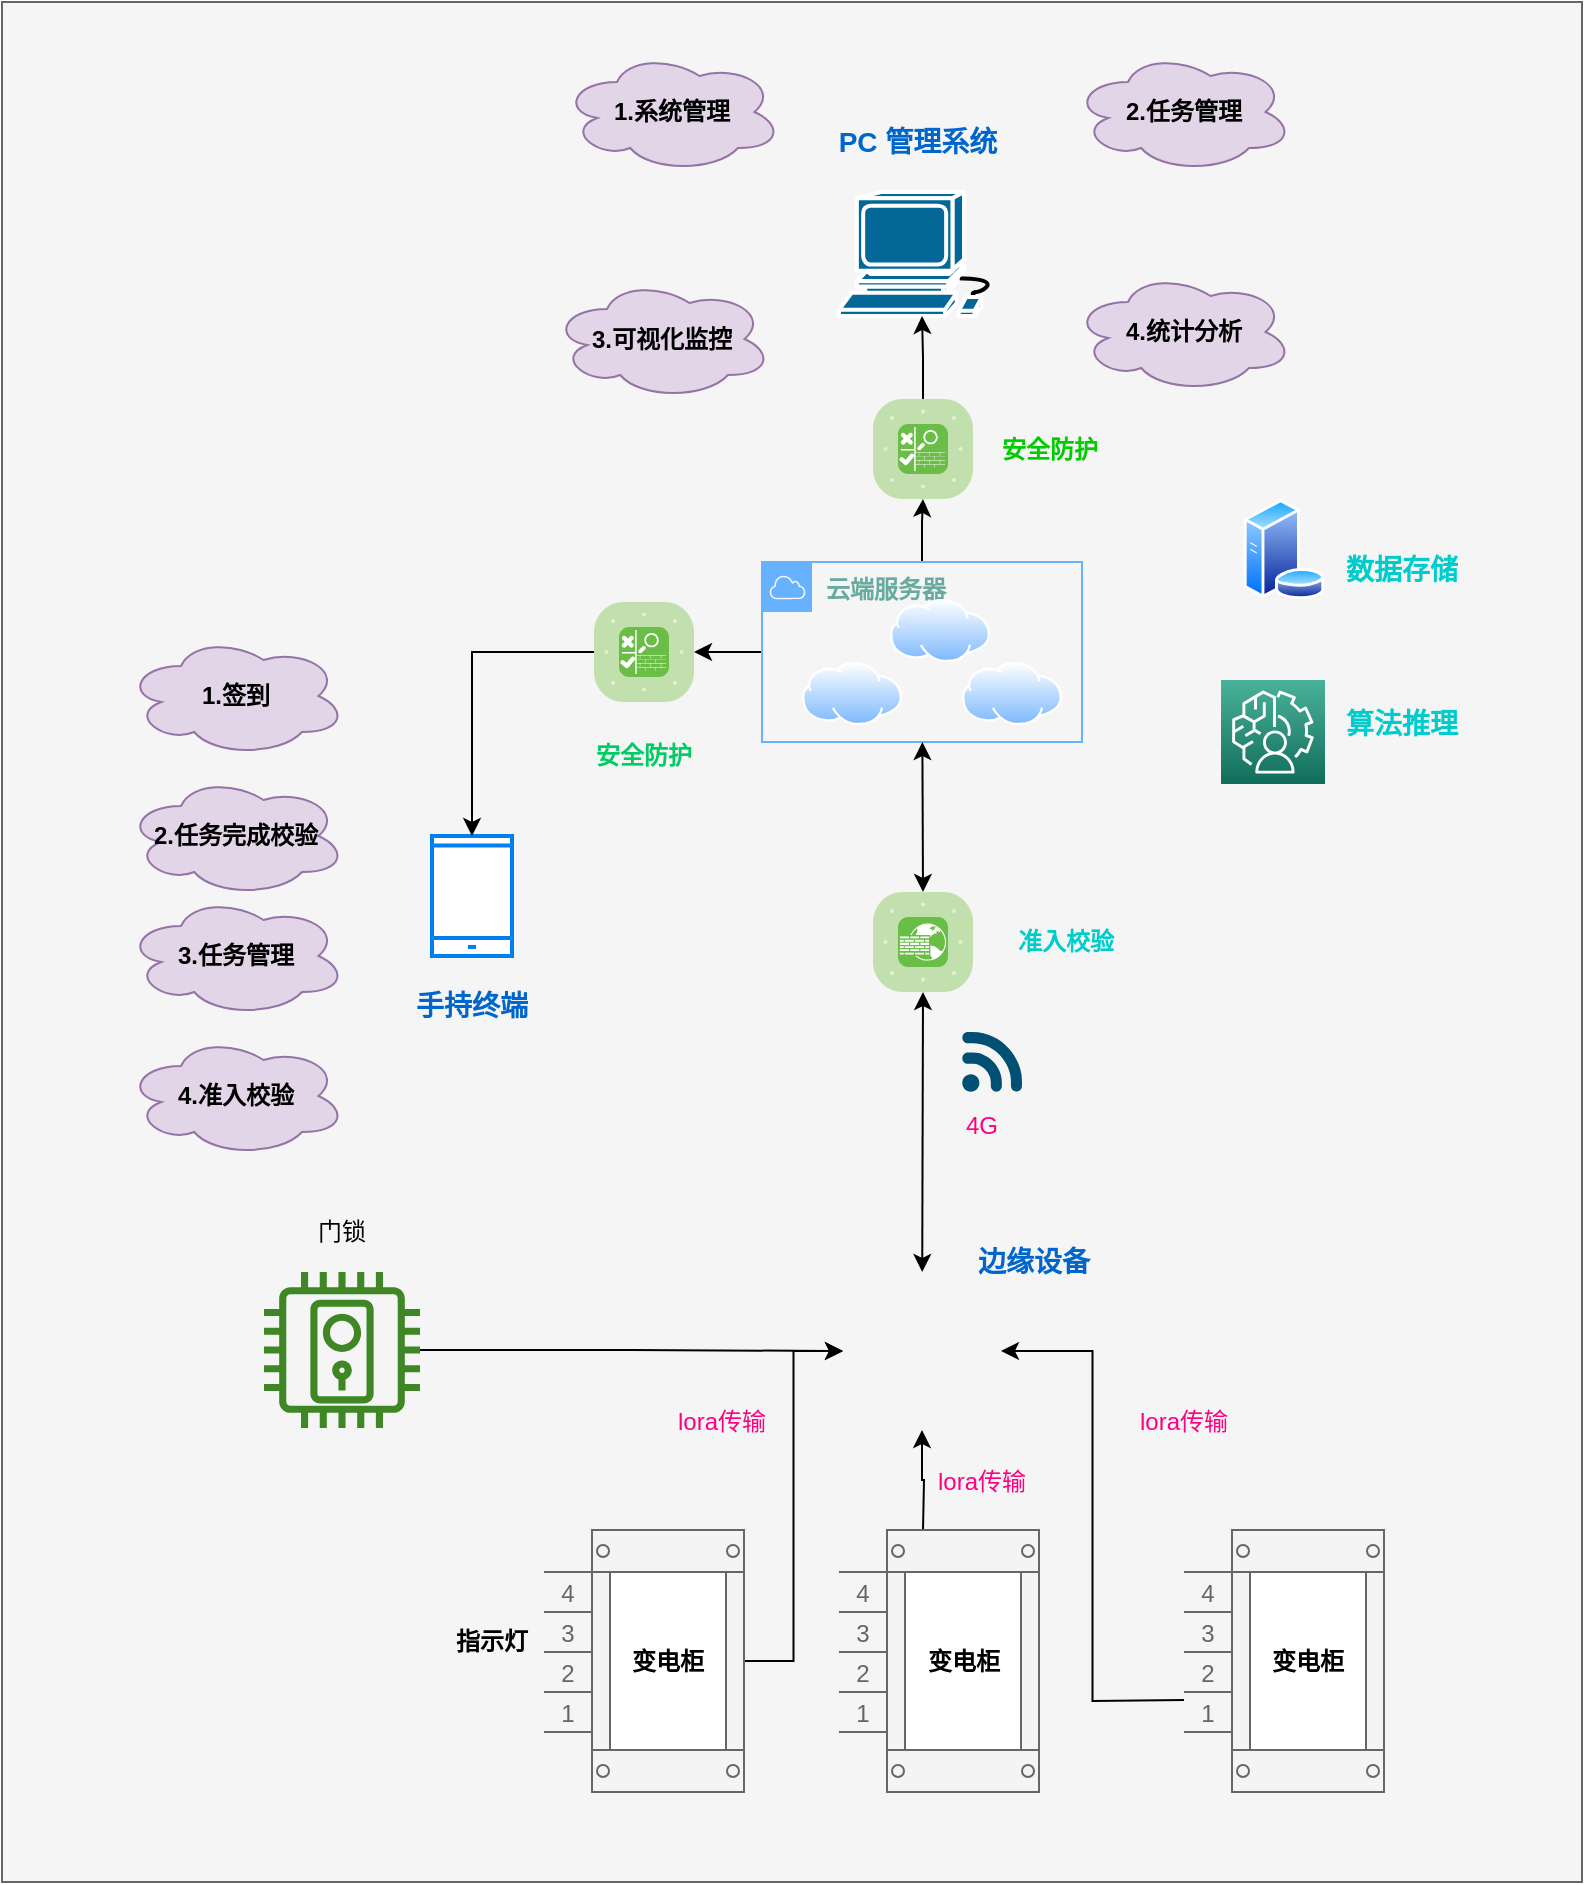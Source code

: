 <mxfile version="20.4.0" type="github"><diagram id="f5aA6mKZVOiBzjaRbKyW" name="第 1 页"><mxGraphModel dx="2062" dy="2259" grid="1" gridSize="10" guides="1" tooltips="1" connect="1" arrows="1" fold="1" page="1" pageScale="1" pageWidth="827" pageHeight="1169" math="0" shadow="0"><root><mxCell id="0"/><mxCell id="1" parent="0"/><mxCell id="h2EVxIKH0hydPoliz-5T-83" value="" style="rounded=0;whiteSpace=wrap;html=1;fontSize=14;fillColor=#f5f5f5;fontColor=#333333;strokeColor=#666666;" vertex="1" parent="1"><mxGeometry x="20" y="-15" width="790" height="940" as="geometry"/></mxCell><mxCell id="h2EVxIKH0hydPoliz-5T-13" style="edgeStyle=orthogonalEdgeStyle;rounded=0;orthogonalLoop=1;jettySize=auto;html=1;entryX=0;entryY=0.5;entryDx=0;entryDy=0;" edge="1" parent="1" source="h2EVxIKH0hydPoliz-5T-1" target="h2EVxIKH0hydPoliz-5T-12"><mxGeometry relative="1" as="geometry"/></mxCell><mxCell id="h2EVxIKH0hydPoliz-5T-1" value="" style="strokeColor=#666666;html=1;verticalLabelPosition=bottom;labelBackgroundColor=#ffffff;verticalAlign=top;outlineConnect=0;shadow=0;dashed=0;shape=mxgraph.rackGeneral.container;fillColor2=#f4f4f4;container=1;collapsible=0;childLayout=rack;allowGaps=1;marginLeft=33;marginRight=9;marginTop=21;marginBottom=22;textColor=#666666;numDisp=ascend;" vertex="1" parent="1"><mxGeometry x="291" y="749" width="100" height="131" as="geometry"/></mxCell><mxCell id="h2EVxIKH0hydPoliz-5T-51" value="变电柜" style="text;html=1;strokeColor=none;fillColor=none;align=center;verticalAlign=middle;whiteSpace=wrap;rounded=0;fontStyle=1" vertex="1" parent="h2EVxIKH0hydPoliz-5T-1"><mxGeometry x="33" y="50.5" width="58" height="30" as="geometry"/></mxCell><mxCell id="h2EVxIKH0hydPoliz-5T-19" style="edgeStyle=orthogonalEdgeStyle;rounded=0;orthogonalLoop=1;jettySize=auto;html=1;" edge="1" parent="1" source="h2EVxIKH0hydPoliz-5T-4" target="h2EVxIKH0hydPoliz-5T-12"><mxGeometry relative="1" as="geometry"/></mxCell><mxCell id="h2EVxIKH0hydPoliz-5T-4" value="" style="sketch=0;outlineConnect=0;fontColor=#232F3E;gradientColor=none;fillColor=#3F8624;strokeColor=none;dashed=0;verticalLabelPosition=bottom;verticalAlign=top;align=center;html=1;fontSize=12;fontStyle=0;aspect=fixed;pointerEvents=1;shape=mxgraph.aws4.door_lock;" vertex="1" parent="1"><mxGeometry x="151" y="620" width="78" height="78" as="geometry"/></mxCell><mxCell id="h2EVxIKH0hydPoliz-5T-5" value="门锁" style="text;html=1;strokeColor=none;fillColor=none;align=center;verticalAlign=middle;whiteSpace=wrap;rounded=0;" vertex="1" parent="1"><mxGeometry x="160" y="585" width="60" height="30" as="geometry"/></mxCell><mxCell id="h2EVxIKH0hydPoliz-5T-22" style="edgeStyle=orthogonalEdgeStyle;rounded=0;orthogonalLoop=1;jettySize=auto;html=1;" edge="1" parent="1" target="h2EVxIKH0hydPoliz-5T-12"><mxGeometry relative="1" as="geometry"><mxPoint x="480.5" y="749" as="sourcePoint"/></mxGeometry></mxCell><mxCell id="h2EVxIKH0hydPoliz-5T-15" style="edgeStyle=orthogonalEdgeStyle;rounded=0;orthogonalLoop=1;jettySize=auto;html=1;entryX=1;entryY=0.5;entryDx=0;entryDy=0;" edge="1" parent="1" target="h2EVxIKH0hydPoliz-5T-12"><mxGeometry relative="1" as="geometry"><mxPoint x="611" y="834" as="sourcePoint"/></mxGeometry></mxCell><mxCell id="h2EVxIKH0hydPoliz-5T-10" value="指示灯" style="text;html=1;strokeColor=none;fillColor=none;align=center;verticalAlign=middle;whiteSpace=wrap;rounded=0;fontStyle=1" vertex="1" parent="1"><mxGeometry x="235" y="790" width="60" height="30" as="geometry"/></mxCell><mxCell id="h2EVxIKH0hydPoliz-5T-12" value="" style="shape=image;html=1;verticalAlign=top;verticalLabelPosition=bottom;labelBackgroundColor=#ffffff;imageAspect=0;aspect=fixed;image=https://cdn1.iconfinder.com/data/icons/nuvola2/128x128/apps/kcmpci.png" vertex="1" parent="1"><mxGeometry x="440.5" y="620" width="79" height="79" as="geometry"/></mxCell><mxCell id="h2EVxIKH0hydPoliz-5T-24" value="" style="points=[[0.005,0.09,0],[0.08,0,0],[0.76,0.25,0],[1,0.92,0],[0.91,0.995,0],[0.57,0.995,0],[0.045,0.955,0],[0.005,0.43,0]];verticalLabelPosition=bottom;sketch=0;html=1;verticalAlign=top;aspect=fixed;align=center;pointerEvents=1;shape=mxgraph.cisco19.3g_4g_indicator;fillColor=#005073;strokeColor=none;" vertex="1" parent="1"><mxGeometry x="500" y="500" width="30" height="30" as="geometry"/></mxCell><mxCell id="h2EVxIKH0hydPoliz-5T-63" value="" style="edgeStyle=orthogonalEdgeStyle;rounded=0;orthogonalLoop=1;jettySize=auto;html=1;" edge="1" parent="1" source="h2EVxIKH0hydPoliz-5T-25" target="h2EVxIKH0hydPoliz-5T-61"><mxGeometry relative="1" as="geometry"/></mxCell><mxCell id="h2EVxIKH0hydPoliz-5T-68" value="" style="edgeStyle=orthogonalEdgeStyle;rounded=0;orthogonalLoop=1;jettySize=auto;html=1;" edge="1" parent="1" source="h2EVxIKH0hydPoliz-5T-25" target="h2EVxIKH0hydPoliz-5T-62"><mxGeometry relative="1" as="geometry"/></mxCell><mxCell id="h2EVxIKH0hydPoliz-5T-25" value="&lt;b&gt;&lt;font color=&quot;#67ab9f&quot;&gt;云端服务器&lt;/font&gt;&lt;/b&gt;" style="sketch=0;outlineConnect=0;gradientColor=none;html=1;whiteSpace=wrap;fontSize=12;fontStyle=0;shape=mxgraph.aws4.group;grIcon=mxgraph.aws4.group_aws_cloud;strokeColor=#66B2FF;fillColor=none;verticalAlign=top;align=left;spacingLeft=30;fontColor=#AAB7B8;dashed=0;" vertex="1" parent="1"><mxGeometry x="400" y="265" width="160" height="90" as="geometry"/></mxCell><mxCell id="h2EVxIKH0hydPoliz-5T-27" value="" style="aspect=fixed;perimeter=ellipsePerimeter;html=1;align=center;shadow=0;dashed=0;spacingTop=3;image;image=img/lib/active_directory/internet_cloud.svg;" vertex="1" parent="1"><mxGeometry x="420" y="315" width="50" height="31.5" as="geometry"/></mxCell><mxCell id="h2EVxIKH0hydPoliz-5T-28" value="" style="aspect=fixed;perimeter=ellipsePerimeter;html=1;align=center;shadow=0;dashed=0;spacingTop=3;image;image=img/lib/active_directory/internet_cloud.svg;" vertex="1" parent="1"><mxGeometry x="464" y="283.5" width="50" height="31.5" as="geometry"/></mxCell><mxCell id="h2EVxIKH0hydPoliz-5T-33" value="4G" style="text;html=1;strokeColor=none;fillColor=none;align=center;verticalAlign=middle;whiteSpace=wrap;rounded=0;fontColor=#FF0080;" vertex="1" parent="1"><mxGeometry x="480" y="532" width="60" height="30" as="geometry"/></mxCell><mxCell id="h2EVxIKH0hydPoliz-5T-35" value="" style="html=1;verticalLabelPosition=bottom;align=center;labelBackgroundColor=#ffffff;verticalAlign=top;strokeWidth=2;strokeColor=#0080F0;shadow=0;dashed=0;shape=mxgraph.ios7.icons.smartphone;" vertex="1" parent="1"><mxGeometry x="235" y="402" width="40" height="60" as="geometry"/></mxCell><mxCell id="h2EVxIKH0hydPoliz-5T-36" value="手持终端" style="text;html=1;strokeColor=none;fillColor=none;align=center;verticalAlign=middle;whiteSpace=wrap;rounded=0;fontStyle=1;fontSize=14;fontColor=#0066CC;" vertex="1" parent="1"><mxGeometry x="225" y="472" width="60" height="30" as="geometry"/></mxCell><mxCell id="h2EVxIKH0hydPoliz-5T-38" value="" style="shape=mxgraph.cisco.computers_and_peripherals.workstation;html=1;pointerEvents=1;dashed=0;fillColor=#036897;strokeColor=#ffffff;strokeWidth=2;verticalLabelPosition=bottom;verticalAlign=top;align=center;outlineConnect=0;" vertex="1" parent="1"><mxGeometry x="438.5" y="80" width="83" height="62" as="geometry"/></mxCell><mxCell id="h2EVxIKH0hydPoliz-5T-39" value="PC 管理系统" style="text;html=1;strokeColor=none;fillColor=none;align=center;verticalAlign=middle;whiteSpace=wrap;rounded=0;fontStyle=1;fontSize=14;fontColor=#0066CC;" vertex="1" parent="1"><mxGeometry x="434" y="40" width="87.5" height="30" as="geometry"/></mxCell><mxCell id="h2EVxIKH0hydPoliz-5T-40" value="1.系统管理" style="ellipse;shape=cloud;whiteSpace=wrap;html=1;strokeColor=#9673a6;fontStyle=1;fillColor=#e1d5e7;" vertex="1" parent="1"><mxGeometry x="300" y="10" width="110" height="60" as="geometry"/></mxCell><mxCell id="h2EVxIKH0hydPoliz-5T-41" value="3.可视化监控" style="ellipse;shape=cloud;whiteSpace=wrap;html=1;strokeColor=#9673a6;fontStyle=1;fillColor=#e1d5e7;" vertex="1" parent="1"><mxGeometry x="295" y="123.5" width="110" height="60" as="geometry"/></mxCell><mxCell id="h2EVxIKH0hydPoliz-5T-42" value="2.任务管理" style="ellipse;shape=cloud;whiteSpace=wrap;html=1;strokeColor=#9673a6;fontStyle=1;fillColor=#e1d5e7;" vertex="1" parent="1"><mxGeometry x="555.5" y="10" width="110" height="60" as="geometry"/></mxCell><mxCell id="h2EVxIKH0hydPoliz-5T-43" value="4.统计分析" style="ellipse;shape=cloud;whiteSpace=wrap;html=1;strokeColor=#9673a6;fontStyle=1;fillColor=#e1d5e7;" vertex="1" parent="1"><mxGeometry x="555.5" y="120" width="110" height="60" as="geometry"/></mxCell><mxCell id="h2EVxIKH0hydPoliz-5T-44" value="1.签到" style="ellipse;shape=cloud;whiteSpace=wrap;html=1;strokeColor=#9673a6;fontStyle=1;fillColor=#e1d5e7;" vertex="1" parent="1"><mxGeometry x="82" y="302" width="110" height="60" as="geometry"/></mxCell><mxCell id="h2EVxIKH0hydPoliz-5T-45" value="2.任务完成校验" style="ellipse;shape=cloud;whiteSpace=wrap;html=1;strokeColor=#9673a6;fontStyle=1;fillColor=#e1d5e7;" vertex="1" parent="1"><mxGeometry x="82" y="372" width="110" height="60" as="geometry"/></mxCell><mxCell id="h2EVxIKH0hydPoliz-5T-46" value="3.任务管理" style="ellipse;shape=cloud;whiteSpace=wrap;html=1;strokeColor=#9673a6;fontStyle=1;fillColor=#e1d5e7;" vertex="1" parent="1"><mxGeometry x="82" y="432" width="110" height="60" as="geometry"/></mxCell><mxCell id="h2EVxIKH0hydPoliz-5T-47" value="" style="aspect=fixed;perimeter=ellipsePerimeter;html=1;align=center;shadow=0;dashed=0;spacingTop=3;image;image=img/lib/active_directory/internet_cloud.svg;" vertex="1" parent="1"><mxGeometry x="500" y="315" width="50" height="31.5" as="geometry"/></mxCell><mxCell id="h2EVxIKH0hydPoliz-5T-52" value="4.准入校验" style="ellipse;shape=cloud;whiteSpace=wrap;html=1;strokeColor=#9673a6;fontStyle=1;fillColor=#e1d5e7;" vertex="1" parent="1"><mxGeometry x="82" y="502" width="110" height="60" as="geometry"/></mxCell><mxCell id="h2EVxIKH0hydPoliz-5T-54" value="" style="aspect=fixed;perimeter=ellipsePerimeter;html=1;align=center;shadow=0;dashed=0;spacingTop=3;image;image=img/lib/active_directory/database_server.svg;strokeColor=#66B2FF;" vertex="1" parent="1"><mxGeometry x="640.5" y="233.5" width="41" height="50" as="geometry"/></mxCell><mxCell id="h2EVxIKH0hydPoliz-5T-57" value="" style="sketch=0;points=[[0,0,0],[0.25,0,0],[0.5,0,0],[0.75,0,0],[1,0,0],[0,1,0],[0.25,1,0],[0.5,1,0],[0.75,1,0],[1,1,0],[0,0.25,0],[0,0.5,0],[0,0.75,0],[1,0.25,0],[1,0.5,0],[1,0.75,0]];outlineConnect=0;fontColor=#232F3E;gradientColor=#4AB29A;gradientDirection=north;fillColor=#116D5B;strokeColor=#ffffff;dashed=0;verticalLabelPosition=bottom;verticalAlign=top;align=center;html=1;fontSize=12;fontStyle=0;aspect=fixed;shape=mxgraph.aws4.resourceIcon;resIcon=mxgraph.aws4.augmented_ai;" vertex="1" parent="1"><mxGeometry x="629.5" y="324" width="52" height="52" as="geometry"/></mxCell><mxCell id="h2EVxIKH0hydPoliz-5T-58" value="算法推理" style="text;html=1;strokeColor=none;fillColor=none;align=center;verticalAlign=middle;whiteSpace=wrap;rounded=0;fontStyle=1;fontSize=14;fontColor=#00CCCC;" vertex="1" parent="1"><mxGeometry x="690" y="331" width="60" height="30" as="geometry"/></mxCell><mxCell id="h2EVxIKH0hydPoliz-5T-59" value="数据存储" style="text;html=1;strokeColor=none;fillColor=none;align=center;verticalAlign=middle;whiteSpace=wrap;rounded=0;fontSize=14;fontStyle=1;fontColor=#00CCCC;" vertex="1" parent="1"><mxGeometry x="690" y="253.5" width="60" height="30" as="geometry"/></mxCell><mxCell id="h2EVxIKH0hydPoliz-5T-60" style="edgeStyle=orthogonalEdgeStyle;rounded=0;orthogonalLoop=1;jettySize=auto;html=1;exitX=0.5;exitY=1;exitDx=0;exitDy=0;exitPerimeter=0;" edge="1" parent="1" source="h2EVxIKH0hydPoliz-5T-57" target="h2EVxIKH0hydPoliz-5T-57"><mxGeometry relative="1" as="geometry"/></mxCell><mxCell id="h2EVxIKH0hydPoliz-5T-67" style="edgeStyle=orthogonalEdgeStyle;rounded=0;orthogonalLoop=1;jettySize=auto;html=1;" edge="1" parent="1" source="h2EVxIKH0hydPoliz-5T-61" target="h2EVxIKH0hydPoliz-5T-38"><mxGeometry relative="1" as="geometry"/></mxCell><mxCell id="h2EVxIKH0hydPoliz-5T-61" value="" style="verticalLabelPosition=bottom;sketch=0;html=1;fillColor=#6ABD46;strokeColor=#ffffff;verticalAlign=top;align=center;points=[[0.085,0.085,0],[0.915,0.085,0],[0.915,0.915,0],[0.085,0.915,0],[0.25,0,0],[0.5,0,0],[0.75,0,0],[1,0.25,0],[1,0.5,0],[1,0.75,0],[0.75,1,0],[0.5,1,0],[0.25,1,0],[0,0.75,0],[0,0.5,0],[0,0.25,0]];pointerEvents=1;shape=mxgraph.cisco_safe.compositeIcon;bgIcon=mxgraph.cisco_safe.architecture.generic_appliance;resIcon=mxgraph.cisco_safe.architecture.web_application_firewall;" vertex="1" parent="1"><mxGeometry x="455.5" y="183.5" width="50" height="50" as="geometry"/></mxCell><mxCell id="h2EVxIKH0hydPoliz-5T-69" style="edgeStyle=orthogonalEdgeStyle;rounded=0;orthogonalLoop=1;jettySize=auto;html=1;" edge="1" parent="1" source="h2EVxIKH0hydPoliz-5T-62" target="h2EVxIKH0hydPoliz-5T-35"><mxGeometry relative="1" as="geometry"/></mxCell><mxCell id="h2EVxIKH0hydPoliz-5T-62" value="" style="verticalLabelPosition=bottom;sketch=0;html=1;fillColor=#6ABD46;strokeColor=#ffffff;verticalAlign=top;align=center;points=[[0.085,0.085,0],[0.915,0.085,0],[0.915,0.915,0],[0.085,0.915,0],[0.25,0,0],[0.5,0,0],[0.75,0,0],[1,0.25,0],[1,0.5,0],[1,0.75,0],[0.75,1,0],[0.5,1,0],[0.25,1,0],[0,0.75,0],[0,0.5,0],[0,0.25,0]];pointerEvents=1;shape=mxgraph.cisco_safe.compositeIcon;bgIcon=mxgraph.cisco_safe.architecture.generic_appliance;resIcon=mxgraph.cisco_safe.architecture.web_application_firewall;" vertex="1" parent="1"><mxGeometry x="316" y="285" width="50" height="50" as="geometry"/></mxCell><mxCell id="h2EVxIKH0hydPoliz-5T-70" value="边缘设备" style="text;html=1;strokeColor=none;fillColor=none;align=center;verticalAlign=middle;whiteSpace=wrap;rounded=0;fontStyle=1;fontSize=14;fontColor=#0066CC;" vertex="1" parent="1"><mxGeometry x="505.5" y="600" width="60" height="30" as="geometry"/></mxCell><mxCell id="h2EVxIKH0hydPoliz-5T-71" value="lora传输" style="text;html=1;strokeColor=none;fillColor=none;align=center;verticalAlign=middle;whiteSpace=wrap;rounded=0;fontColor=#FF0080;" vertex="1" parent="1"><mxGeometry x="480" y="710" width="60" height="30" as="geometry"/></mxCell><mxCell id="h2EVxIKH0hydPoliz-5T-72" value="lora传输" style="text;html=1;strokeColor=none;fillColor=none;align=center;verticalAlign=middle;whiteSpace=wrap;rounded=0;fontColor=#FF0080;" vertex="1" parent="1"><mxGeometry x="350" y="680" width="60" height="30" as="geometry"/></mxCell><mxCell id="h2EVxIKH0hydPoliz-5T-73" value="lora传输" style="text;html=1;strokeColor=none;fillColor=none;align=center;verticalAlign=middle;whiteSpace=wrap;rounded=0;fontColor=#FF0080;" vertex="1" parent="1"><mxGeometry x="580.5" y="680" width="60" height="30" as="geometry"/></mxCell><mxCell id="h2EVxIKH0hydPoliz-5T-75" value="" style="verticalLabelPosition=bottom;sketch=0;html=1;fillColor=#6ABD46;strokeColor=#ffffff;verticalAlign=top;align=center;points=[[0.085,0.085,0],[0.915,0.085,0],[0.915,0.915,0],[0.085,0.915,0],[0.25,0,0],[0.5,0,0],[0.75,0,0],[1,0.25,0],[1,0.5,0],[1,0.75,0],[0.75,1,0],[0.5,1,0],[0.25,1,0],[0,0.75,0],[0,0.5,0],[0,0.25,0]];pointerEvents=1;shape=mxgraph.cisco_safe.compositeIcon;bgIcon=mxgraph.cisco_safe.architecture.generic_appliance;resIcon=mxgraph.cisco_safe.architecture.web_application_firewall_2;" vertex="1" parent="1"><mxGeometry x="455.5" y="430" width="50" height="50" as="geometry"/></mxCell><mxCell id="h2EVxIKH0hydPoliz-5T-76" value="" style="endArrow=classic;startArrow=classic;html=1;rounded=0;entryX=0.5;entryY=1;entryDx=0;entryDy=0;entryPerimeter=0;" edge="1" parent="1" source="h2EVxIKH0hydPoliz-5T-12" target="h2EVxIKH0hydPoliz-5T-75"><mxGeometry width="50" height="50" relative="1" as="geometry"><mxPoint x="390" y="560" as="sourcePoint"/><mxPoint x="440" y="510" as="targetPoint"/></mxGeometry></mxCell><mxCell id="h2EVxIKH0hydPoliz-5T-77" value="" style="strokeColor=#666666;html=1;verticalLabelPosition=bottom;labelBackgroundColor=#ffffff;verticalAlign=top;outlineConnect=0;shadow=0;dashed=0;shape=mxgraph.rackGeneral.container;fillColor2=#f4f4f4;container=1;collapsible=0;childLayout=rack;allowGaps=1;marginLeft=33;marginRight=9;marginTop=21;marginBottom=22;textColor=#666666;numDisp=ascend;" vertex="1" parent="1"><mxGeometry x="438.5" y="749" width="100" height="131" as="geometry"/></mxCell><mxCell id="h2EVxIKH0hydPoliz-5T-84" value="变电柜" style="text;html=1;strokeColor=none;fillColor=none;align=center;verticalAlign=middle;whiteSpace=wrap;rounded=0;fontStyle=1" vertex="1" parent="h2EVxIKH0hydPoliz-5T-77"><mxGeometry x="33" y="50.5" width="58" height="30" as="geometry"/></mxCell><mxCell id="h2EVxIKH0hydPoliz-5T-78" value="" style="strokeColor=#666666;html=1;verticalLabelPosition=bottom;labelBackgroundColor=#ffffff;verticalAlign=top;outlineConnect=0;shadow=0;dashed=0;shape=mxgraph.rackGeneral.container;fillColor2=#f4f4f4;container=1;collapsible=0;childLayout=rack;allowGaps=1;marginLeft=33;marginRight=9;marginTop=21;marginBottom=22;textColor=#666666;numDisp=ascend;" vertex="1" parent="1"><mxGeometry x="611" y="749" width="100" height="131" as="geometry"/></mxCell><mxCell id="h2EVxIKH0hydPoliz-5T-85" value="变电柜" style="text;html=1;strokeColor=none;fillColor=none;align=center;verticalAlign=middle;whiteSpace=wrap;rounded=0;fontStyle=1" vertex="1" parent="h2EVxIKH0hydPoliz-5T-78"><mxGeometry x="33" y="50.5" width="58" height="30" as="geometry"/></mxCell><mxCell id="h2EVxIKH0hydPoliz-5T-79" value="安全防护" style="text;html=1;strokeColor=none;fillColor=none;align=center;verticalAlign=middle;whiteSpace=wrap;rounded=0;fontStyle=1;fontColor=#00CC66;" vertex="1" parent="1"><mxGeometry x="311" y="347" width="60" height="30" as="geometry"/></mxCell><mxCell id="h2EVxIKH0hydPoliz-5T-80" value="安全防护" style="text;html=1;strokeColor=none;fillColor=none;align=center;verticalAlign=middle;whiteSpace=wrap;rounded=0;fontStyle=1;fontColor=#00CC00;" vertex="1" parent="1"><mxGeometry x="514" y="193.5" width="60" height="30" as="geometry"/></mxCell><mxCell id="h2EVxIKH0hydPoliz-5T-81" value="" style="endArrow=classic;startArrow=classic;html=1;rounded=0;exitX=0.5;exitY=0;exitDx=0;exitDy=0;exitPerimeter=0;" edge="1" parent="1" source="h2EVxIKH0hydPoliz-5T-75" target="h2EVxIKH0hydPoliz-5T-25"><mxGeometry width="50" height="50" relative="1" as="geometry"><mxPoint x="390" y="560" as="sourcePoint"/><mxPoint x="440" y="510" as="targetPoint"/></mxGeometry></mxCell><mxCell id="h2EVxIKH0hydPoliz-5T-82" value="准入校验" style="text;html=1;strokeColor=none;fillColor=none;align=center;verticalAlign=middle;whiteSpace=wrap;rounded=0;fontStyle=1;fontColor=#00CCCC;" vertex="1" parent="1"><mxGeometry x="521.5" y="440" width="60" height="30" as="geometry"/></mxCell></root></mxGraphModel></diagram></mxfile>